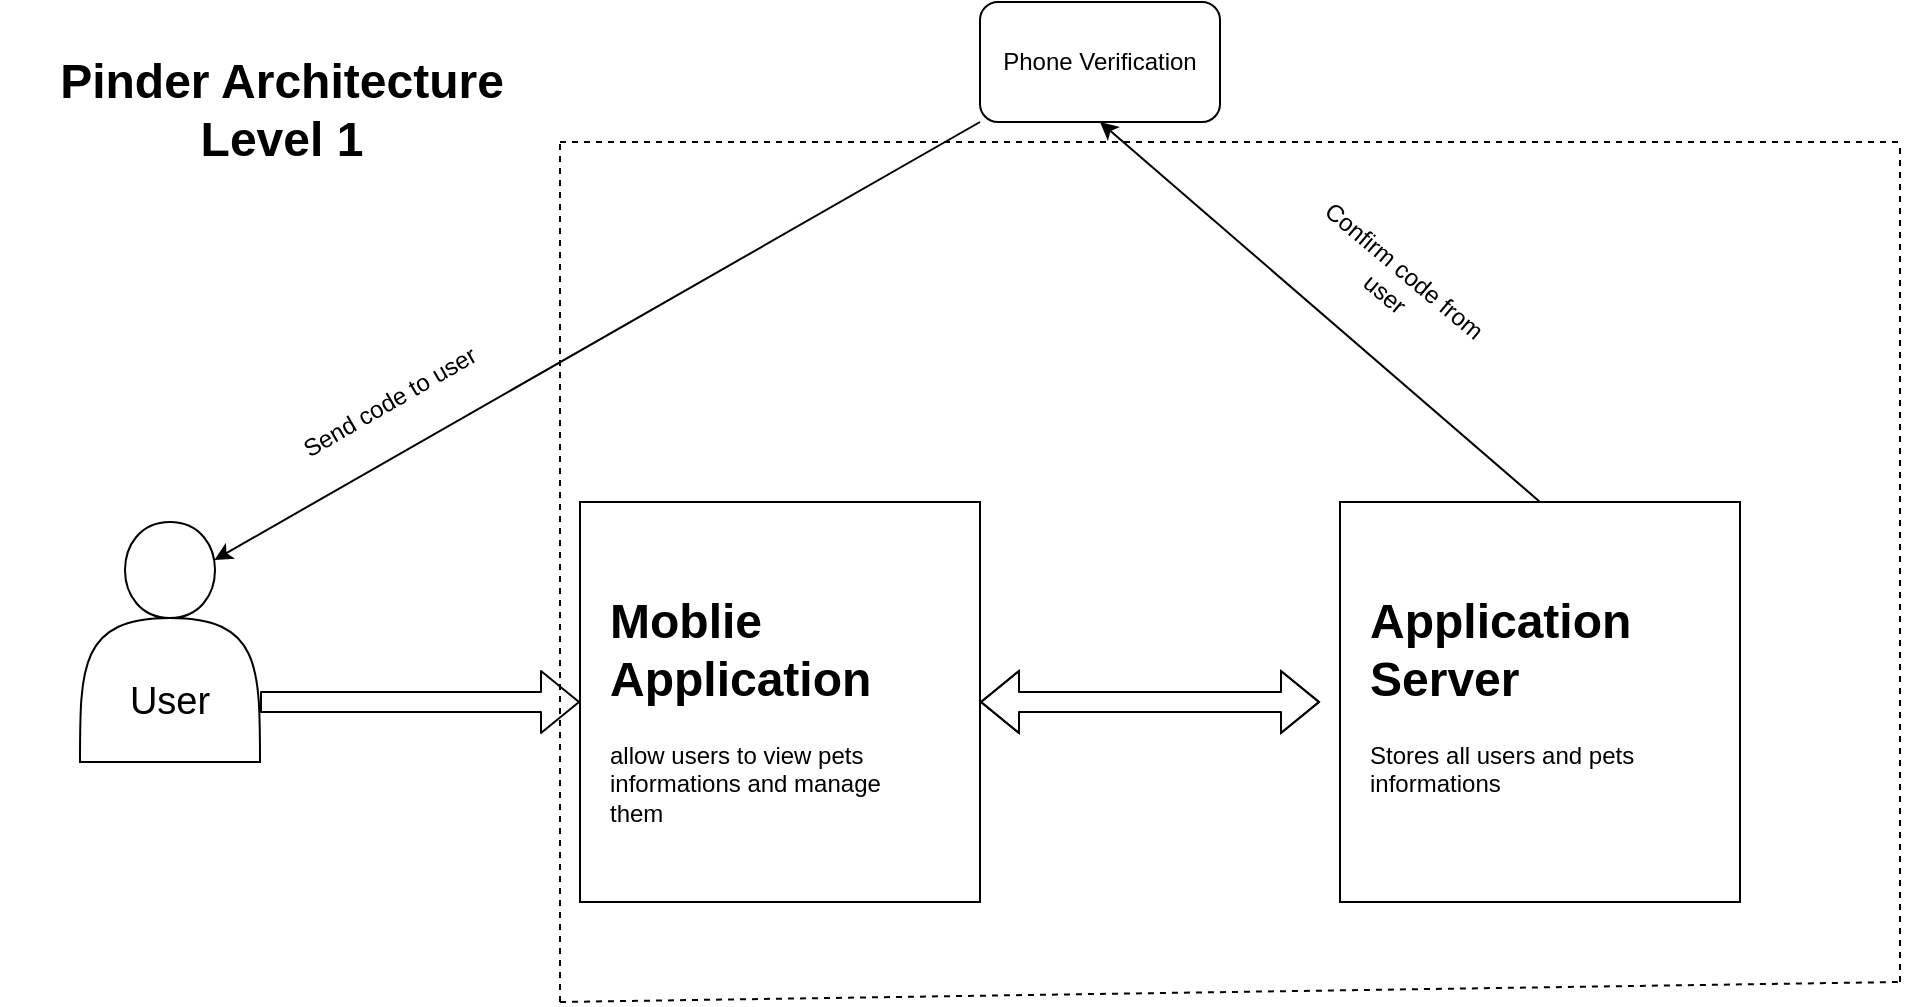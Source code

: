 <mxfile version="14.6.6" type="device" pages="2"><diagram id="QetJ8LZiWzxmTUajh4tf" name="Page-1"><mxGraphModel dx="372" dy="491" grid="1" gridSize="10" guides="1" tooltips="1" connect="1" arrows="1" fold="1" page="1" pageScale="1" pageWidth="850" pageHeight="1100" math="0" shadow="0"><root><mxCell id="0"/><mxCell id="1" parent="0"/><mxCell id="IZmCH_iyXx9b29JY58jC-1" value="" style="shape=actor;whiteSpace=wrap;html=1;" parent="1" vertex="1"><mxGeometry x="50" y="260" width="90" height="120" as="geometry"/></mxCell><mxCell id="IZmCH_iyXx9b29JY58jC-2" value="" style="shape=flexArrow;endArrow=classic;html=1;exitX=1;exitY=0.75;exitDx=0;exitDy=0;" parent="1" source="IZmCH_iyXx9b29JY58jC-1" target="IZmCH_iyXx9b29JY58jC-3" edge="1"><mxGeometry width="50" height="50" relative="1" as="geometry"><mxPoint x="210" y="350" as="sourcePoint"/><mxPoint x="330" y="350" as="targetPoint"/></mxGeometry></mxCell><mxCell id="IZmCH_iyXx9b29JY58jC-3" value="" style="whiteSpace=wrap;html=1;aspect=fixed;strokeColor=#000000;" parent="1" vertex="1"><mxGeometry x="300" y="250" width="200" height="200" as="geometry"/></mxCell><mxCell id="IZmCH_iyXx9b29JY58jC-6" value="&lt;h1&gt;Moblie Application&lt;/h1&gt;&lt;p&gt;allow users to view pets informations and manage them&lt;/p&gt;" style="text;html=1;strokeColor=none;fillColor=none;spacing=5;spacingTop=-20;whiteSpace=wrap;overflow=hidden;rounded=0;" parent="1" vertex="1"><mxGeometry x="310" y="290" width="170" height="140" as="geometry"/></mxCell><mxCell id="IZmCH_iyXx9b29JY58jC-8" value="&lt;font style=&quot;font-size: 19px&quot;&gt;User&lt;/font&gt;" style="text;html=1;strokeColor=none;fillColor=none;align=center;verticalAlign=middle;whiteSpace=wrap;rounded=0;" parent="1" vertex="1"><mxGeometry x="75" y="340" width="40" height="20" as="geometry"/></mxCell><mxCell id="IZmCH_iyXx9b29JY58jC-9" value="" style="shape=flexArrow;endArrow=classic;startArrow=classic;html=1;entryX=1;entryY=0.5;entryDx=0;entryDy=0;" parent="1" target="IZmCH_iyXx9b29JY58jC-3" edge="1"><mxGeometry width="100" height="100" relative="1" as="geometry"><mxPoint x="670" y="350" as="sourcePoint"/><mxPoint x="610" y="320" as="targetPoint"/><Array as="points"><mxPoint x="620" y="350"/><mxPoint x="580" y="350"/></Array></mxGeometry></mxCell><mxCell id="IZmCH_iyXx9b29JY58jC-10" value="" style="whiteSpace=wrap;html=1;aspect=fixed;strokeColor=#000000;" parent="1" vertex="1"><mxGeometry x="680" y="250" width="200" height="200" as="geometry"/></mxCell><mxCell id="IZmCH_iyXx9b29JY58jC-11" value="&lt;h1&gt;Application Server&lt;/h1&gt;&lt;p&gt;Stores all users and pets informations&lt;/p&gt;" style="text;html=1;strokeColor=none;fillColor=none;spacing=5;spacingTop=-20;whiteSpace=wrap;overflow=hidden;rounded=0;" parent="1" vertex="1"><mxGeometry x="690" y="290" width="180" height="140" as="geometry"/></mxCell><mxCell id="IZmCH_iyXx9b29JY58jC-12" value="" style="endArrow=classic;html=1;exitX=0.5;exitY=0;exitDx=0;exitDy=0;" parent="1" source="IZmCH_iyXx9b29JY58jC-10" edge="1"><mxGeometry width="50" height="50" relative="1" as="geometry"><mxPoint x="895.5" y="166" as="sourcePoint"/><mxPoint x="560" y="60" as="targetPoint"/></mxGeometry></mxCell><mxCell id="IZmCH_iyXx9b29JY58jC-13" value="Phone Verification" style="rounded=1;whiteSpace=wrap;html=1;strokeColor=#000000;" parent="1" vertex="1"><mxGeometry x="500" width="120" height="60" as="geometry"/></mxCell><mxCell id="IZmCH_iyXx9b29JY58jC-15" value="" style="endArrow=classic;html=1;entryX=0.747;entryY=0.158;entryDx=0;entryDy=0;entryPerimeter=0;exitX=0;exitY=1;exitDx=0;exitDy=0;" parent="1" source="IZmCH_iyXx9b29JY58jC-13" target="IZmCH_iyXx9b29JY58jC-1" edge="1"><mxGeometry width="50" height="50" relative="1" as="geometry"><mxPoint x="220" y="190" as="sourcePoint"/><mxPoint x="270" y="140" as="targetPoint"/></mxGeometry></mxCell><mxCell id="IZmCH_iyXx9b29JY58jC-16" value="Send code to user" style="text;html=1;strokeColor=none;fillColor=none;align=center;verticalAlign=middle;whiteSpace=wrap;rounded=0;rotation=-30;" parent="1" vertex="1"><mxGeometry x="150" y="190" width="110" height="20" as="geometry"/></mxCell><mxCell id="IZmCH_iyXx9b29JY58jC-17" value="Confirm code from user" style="text;html=1;strokeColor=none;fillColor=none;align=center;verticalAlign=middle;whiteSpace=wrap;rounded=0;rotation=40;" parent="1" vertex="1"><mxGeometry x="650" y="120" width="115" height="40" as="geometry"/></mxCell><mxCell id="IZmCH_iyXx9b29JY58jC-18" value="" style="endArrow=none;dashed=1;html=1;" parent="1" edge="1"><mxGeometry width="50" height="50" relative="1" as="geometry"><mxPoint x="290" y="70" as="sourcePoint"/><mxPoint x="960" y="70" as="targetPoint"/></mxGeometry></mxCell><mxCell id="IZmCH_iyXx9b29JY58jC-19" value="" style="endArrow=none;dashed=1;html=1;" parent="1" edge="1"><mxGeometry width="50" height="50" relative="1" as="geometry"><mxPoint x="290" y="500" as="sourcePoint"/><mxPoint x="290" y="70" as="targetPoint"/></mxGeometry></mxCell><mxCell id="IZmCH_iyXx9b29JY58jC-20" value="" style="endArrow=none;dashed=1;html=1;" parent="1" edge="1"><mxGeometry width="50" height="50" relative="1" as="geometry"><mxPoint x="290" y="500" as="sourcePoint"/><mxPoint x="960" y="490" as="targetPoint"/></mxGeometry></mxCell><mxCell id="IZmCH_iyXx9b29JY58jC-21" value="" style="endArrow=none;dashed=1;html=1;" parent="1" edge="1"><mxGeometry width="50" height="50" relative="1" as="geometry"><mxPoint x="960" y="490" as="sourcePoint"/><mxPoint x="960" y="70" as="targetPoint"/></mxGeometry></mxCell><mxCell id="UykbFDHfXbBEsWnWlm3J-2" value="&lt;h1 style=&quot;text-align: center&quot;&gt;Pinder Architecture Level 1&lt;/h1&gt;&lt;p&gt;&lt;br&gt;&lt;/p&gt;" style="text;html=1;strokeColor=none;fillColor=none;spacing=5;spacingTop=-20;whiteSpace=wrap;overflow=hidden;rounded=0;" parent="1" vertex="1"><mxGeometry x="10" y="20" width="280" height="120" as="geometry"/></mxCell></root></mxGraphModel></diagram><diagram id="OTCzX3uUzquITH5SIol9" name="Page-2"><mxGraphModel dx="372" dy="491" grid="1" gridSize="10" guides="1" tooltips="1" connect="1" arrows="1" fold="1" page="1" pageScale="1" pageWidth="850" pageHeight="1100" math="0" shadow="0"><root><mxCell id="WFXHhPXCCa9TBH8DLdln-0"/><mxCell id="WFXHhPXCCa9TBH8DLdln-1" parent="WFXHhPXCCa9TBH8DLdln-0"/><mxCell id="49HcjkA3ZVyteaaz1QeB-0" value="" style="shape=flexArrow;endArrow=classic;html=1;exitX=1;exitY=0.75;exitDx=0;exitDy=0;" parent="WFXHhPXCCa9TBH8DLdln-1" source="49HcjkA3ZVyteaaz1QeB-16" target="49HcjkA3ZVyteaaz1QeB-1" edge="1"><mxGeometry width="50" height="50" relative="1" as="geometry"><mxPoint x="140" y="350" as="sourcePoint"/><mxPoint x="330" y="350" as="targetPoint"/></mxGeometry></mxCell><mxCell id="49HcjkA3ZVyteaaz1QeB-1" value="" style="whiteSpace=wrap;html=1;aspect=fixed;strokeColor=#000000;" parent="WFXHhPXCCa9TBH8DLdln-1" vertex="1"><mxGeometry x="300" y="250" width="200" height="200" as="geometry"/></mxCell><mxCell id="49HcjkA3ZVyteaaz1QeB-2" value="&lt;h1&gt;Moblie Application&lt;/h1&gt;&lt;p&gt;allow users to view pets informations and manage them&lt;/p&gt;" style="text;html=1;strokeColor=none;fillColor=none;spacing=5;spacingTop=-20;whiteSpace=wrap;overflow=hidden;rounded=0;" parent="WFXHhPXCCa9TBH8DLdln-1" vertex="1"><mxGeometry x="310" y="290" width="170" height="140" as="geometry"/></mxCell><mxCell id="49HcjkA3ZVyteaaz1QeB-4" value="" style="shape=flexArrow;endArrow=classic;startArrow=classic;html=1;entryX=1;entryY=0.5;entryDx=0;entryDy=0;" parent="WFXHhPXCCa9TBH8DLdln-1" target="49HcjkA3ZVyteaaz1QeB-1" edge="1"><mxGeometry width="100" height="100" relative="1" as="geometry"><mxPoint x="670" y="350" as="sourcePoint"/><mxPoint x="610" y="320" as="targetPoint"/><Array as="points"><mxPoint x="620" y="350"/><mxPoint x="580" y="350"/></Array></mxGeometry></mxCell><mxCell id="49HcjkA3ZVyteaaz1QeB-8" value="Twilio Service for Phone Verification" style="rounded=1;whiteSpace=wrap;html=1;strokeColor=#000000;" parent="WFXHhPXCCa9TBH8DLdln-1" vertex="1"><mxGeometry x="530" width="120" height="60" as="geometry"/></mxCell><mxCell id="49HcjkA3ZVyteaaz1QeB-9" value="" style="endArrow=classic;html=1;entryX=0.734;entryY=0.071;entryDx=0;entryDy=0;entryPerimeter=0;exitX=0;exitY=1;exitDx=0;exitDy=0;" parent="WFXHhPXCCa9TBH8DLdln-1" source="49HcjkA3ZVyteaaz1QeB-8" target="49HcjkA3ZVyteaaz1QeB-16" edge="1"><mxGeometry width="50" height="50" relative="1" as="geometry"><mxPoint x="220" y="190" as="sourcePoint"/><mxPoint x="117.23" y="278.96" as="targetPoint"/></mxGeometry></mxCell><mxCell id="49HcjkA3ZVyteaaz1QeB-10" value="Send code to user" style="text;html=1;strokeColor=none;fillColor=none;align=center;verticalAlign=middle;whiteSpace=wrap;rounded=0;rotation=-30;" parent="WFXHhPXCCa9TBH8DLdln-1" vertex="1"><mxGeometry x="150" y="190" width="110" height="20" as="geometry"/></mxCell><mxCell id="49HcjkA3ZVyteaaz1QeB-11" value="Send External Api Call to send code" style="text;html=1;strokeColor=none;fillColor=none;align=center;verticalAlign=middle;whiteSpace=wrap;rounded=0;rotation=45;" parent="WFXHhPXCCa9TBH8DLdln-1" vertex="1"><mxGeometry x="657.8" y="135.3" width="130" height="40" as="geometry"/></mxCell><mxCell id="49HcjkA3ZVyteaaz1QeB-12" value="" style="endArrow=none;dashed=1;html=1;" parent="WFXHhPXCCa9TBH8DLdln-1" edge="1"><mxGeometry width="50" height="50" relative="1" as="geometry"><mxPoint x="290" y="70" as="sourcePoint"/><mxPoint x="1200" y="70" as="targetPoint"/></mxGeometry></mxCell><mxCell id="49HcjkA3ZVyteaaz1QeB-13" value="" style="endArrow=none;dashed=1;html=1;" parent="WFXHhPXCCa9TBH8DLdln-1" edge="1"><mxGeometry width="50" height="50" relative="1" as="geometry"><mxPoint x="290" y="500" as="sourcePoint"/><mxPoint x="290" y="70" as="targetPoint"/></mxGeometry></mxCell><mxCell id="49HcjkA3ZVyteaaz1QeB-14" value="" style="endArrow=none;dashed=1;html=1;" parent="WFXHhPXCCa9TBH8DLdln-1" edge="1"><mxGeometry width="50" height="50" relative="1" as="geometry"><mxPoint x="290" y="500" as="sourcePoint"/><mxPoint x="1200" y="490" as="targetPoint"/></mxGeometry></mxCell><mxCell id="49HcjkA3ZVyteaaz1QeB-16" value="" style="shape=actor;whiteSpace=wrap;html=1;strokeColor=#000000;" parent="WFXHhPXCCa9TBH8DLdln-1" vertex="1"><mxGeometry x="100" y="270" width="70" height="110" as="geometry"/></mxCell><mxCell id="49HcjkA3ZVyteaaz1QeB-17" value="" style="whiteSpace=wrap;html=1;aspect=fixed;strokeColor=#000000;" parent="WFXHhPXCCa9TBH8DLdln-1" vertex="1"><mxGeometry x="670" y="245" width="185" height="185" as="geometry"/></mxCell><mxCell id="49HcjkA3ZVyteaaz1QeB-18" value="&lt;h1&gt;API Application&lt;/h1&gt;&lt;p&gt;Provide and store Informations Using REST API&lt;/p&gt;" style="text;html=1;strokeColor=none;fillColor=none;spacing=5;spacingTop=-20;whiteSpace=wrap;overflow=hidden;rounded=0;" parent="WFXHhPXCCa9TBH8DLdln-1" vertex="1"><mxGeometry x="667.5" y="270" width="190" height="120" as="geometry"/></mxCell><mxCell id="49HcjkA3ZVyteaaz1QeB-19" value="" style="shape=cylinder3;whiteSpace=wrap;html=1;boundedLbl=1;backgroundOutline=1;size=15;strokeColor=#000000;" parent="WFXHhPXCCa9TBH8DLdln-1" vertex="1"><mxGeometry x="960" y="260" width="150" height="140" as="geometry"/></mxCell><mxCell id="49HcjkA3ZVyteaaz1QeB-20" value="&lt;h1&gt;Database&lt;/h1&gt;&lt;p&gt;Stores Users And pets informations&lt;/p&gt;" style="text;html=1;strokeColor=none;fillColor=none;spacing=5;spacingTop=-20;whiteSpace=wrap;overflow=hidden;rounded=0;" parent="WFXHhPXCCa9TBH8DLdln-1" vertex="1"><mxGeometry x="980" y="300" width="130" height="120" as="geometry"/></mxCell><mxCell id="49HcjkA3ZVyteaaz1QeB-21" value="" style="endArrow=classic;startArrow=classic;html=1;exitX=0.5;exitY=0;exitDx=0;exitDy=0;entryX=0.5;entryY=1;entryDx=0;entryDy=0;" parent="WFXHhPXCCa9TBH8DLdln-1" source="49HcjkA3ZVyteaaz1QeB-17" target="49HcjkA3ZVyteaaz1QeB-8" edge="1"><mxGeometry width="50" height="50" relative="1" as="geometry"><mxPoint x="720" y="190" as="sourcePoint"/><mxPoint x="770" y="140" as="targetPoint"/></mxGeometry></mxCell><mxCell id="ZNmywryWHsi4AsPr5gH0-1" value="" style="shape=flexArrow;endArrow=classic;startArrow=classic;html=1;exitX=1;exitY=0.5;exitDx=0;exitDy=0;entryX=0;entryY=0.5;entryDx=0;entryDy=0;entryPerimeter=0;" parent="WFXHhPXCCa9TBH8DLdln-1" source="49HcjkA3ZVyteaaz1QeB-18" target="49HcjkA3ZVyteaaz1QeB-19" edge="1"><mxGeometry width="100" height="100" relative="1" as="geometry"><mxPoint x="960" y="300" as="sourcePoint"/><mxPoint x="1060" y="200" as="targetPoint"/></mxGeometry></mxCell><mxCell id="ZNmywryWHsi4AsPr5gH0-2" value="" style="endArrow=none;dashed=1;html=1;" parent="WFXHhPXCCa9TBH8DLdln-1" edge="1"><mxGeometry width="50" height="50" relative="1" as="geometry"><mxPoint x="1200" y="490" as="sourcePoint"/><mxPoint x="1200" y="70" as="targetPoint"/></mxGeometry></mxCell><mxCell id="ZNmywryWHsi4AsPr5gH0-3" value="&lt;font style=&quot;font-size: 19px&quot;&gt;User&lt;/font&gt;" style="text;html=1;strokeColor=none;fillColor=none;align=center;verticalAlign=middle;whiteSpace=wrap;rounded=0;" parent="WFXHhPXCCa9TBH8DLdln-1" vertex="1"><mxGeometry x="110" y="340" width="40" height="20" as="geometry"/></mxCell><mxCell id="Z1DCGkpv_37CpOle84Tx-0" value="&lt;h1 style=&quot;text-align: center&quot;&gt;Pinder Architecture Level 2&lt;/h1&gt;&lt;p&gt;&lt;br&gt;&lt;/p&gt;" style="text;html=1;strokeColor=none;fillColor=none;spacing=5;spacingTop=-20;whiteSpace=wrap;overflow=hidden;rounded=0;" vertex="1" parent="WFXHhPXCCa9TBH8DLdln-1"><mxGeometry x="10" y="20" width="280" height="120" as="geometry"/></mxCell></root></mxGraphModel></diagram></mxfile>